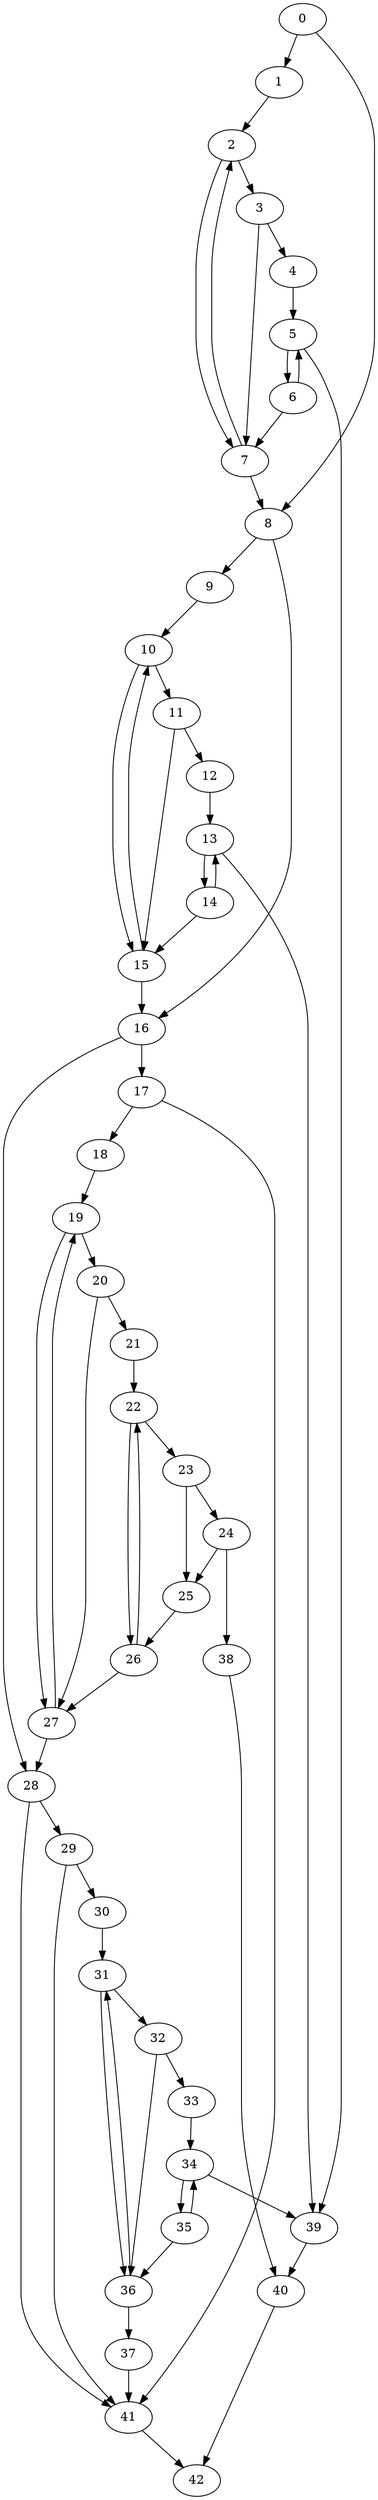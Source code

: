 digraph {
	0
	1
	2
	3
	4
	5
	6
	7
	8
	9
	10
	11
	12
	13
	14
	15
	16
	17
	18
	19
	20
	21
	22
	23
	24
	25
	26
	27
	28
	29
	30
	31
	32
	33
	34
	35
	36
	37
	38
	39
	40
	41
	42
	35 -> 36
	31 -> 36
	32 -> 36
	5 -> 39
	13 -> 39
	34 -> 39
	28 -> 41
	29 -> 41
	37 -> 41
	17 -> 41
	1 -> 2
	7 -> 2
	17 -> 18
	33 -> 34
	35 -> 34
	5 -> 6
	15 -> 10
	9 -> 10
	29 -> 30
	18 -> 19
	27 -> 19
	34 -> 35
	4 -> 5
	6 -> 5
	12 -> 13
	14 -> 13
	21 -> 22
	26 -> 22
	23 -> 25
	24 -> 25
	32 -> 33
	36 -> 37
	2 -> 3
	3 -> 4
	16 -> 17
	16 -> 28
	27 -> 28
	24 -> 38
	40 -> 42
	41 -> 42
	2 -> 7
	3 -> 7
	6 -> 7
	13 -> 14
	22 -> 26
	25 -> 26
	22 -> 23
	19 -> 27
	20 -> 27
	26 -> 27
	0 -> 8
	7 -> 8
	8 -> 16
	15 -> 16
	20 -> 21
	19 -> 20
	28 -> 29
	30 -> 31
	36 -> 31
	8 -> 9
	10 -> 11
	14 -> 15
	10 -> 15
	11 -> 15
	31 -> 32
	39 -> 40
	38 -> 40
	0 -> 1
	11 -> 12
	23 -> 24
}
